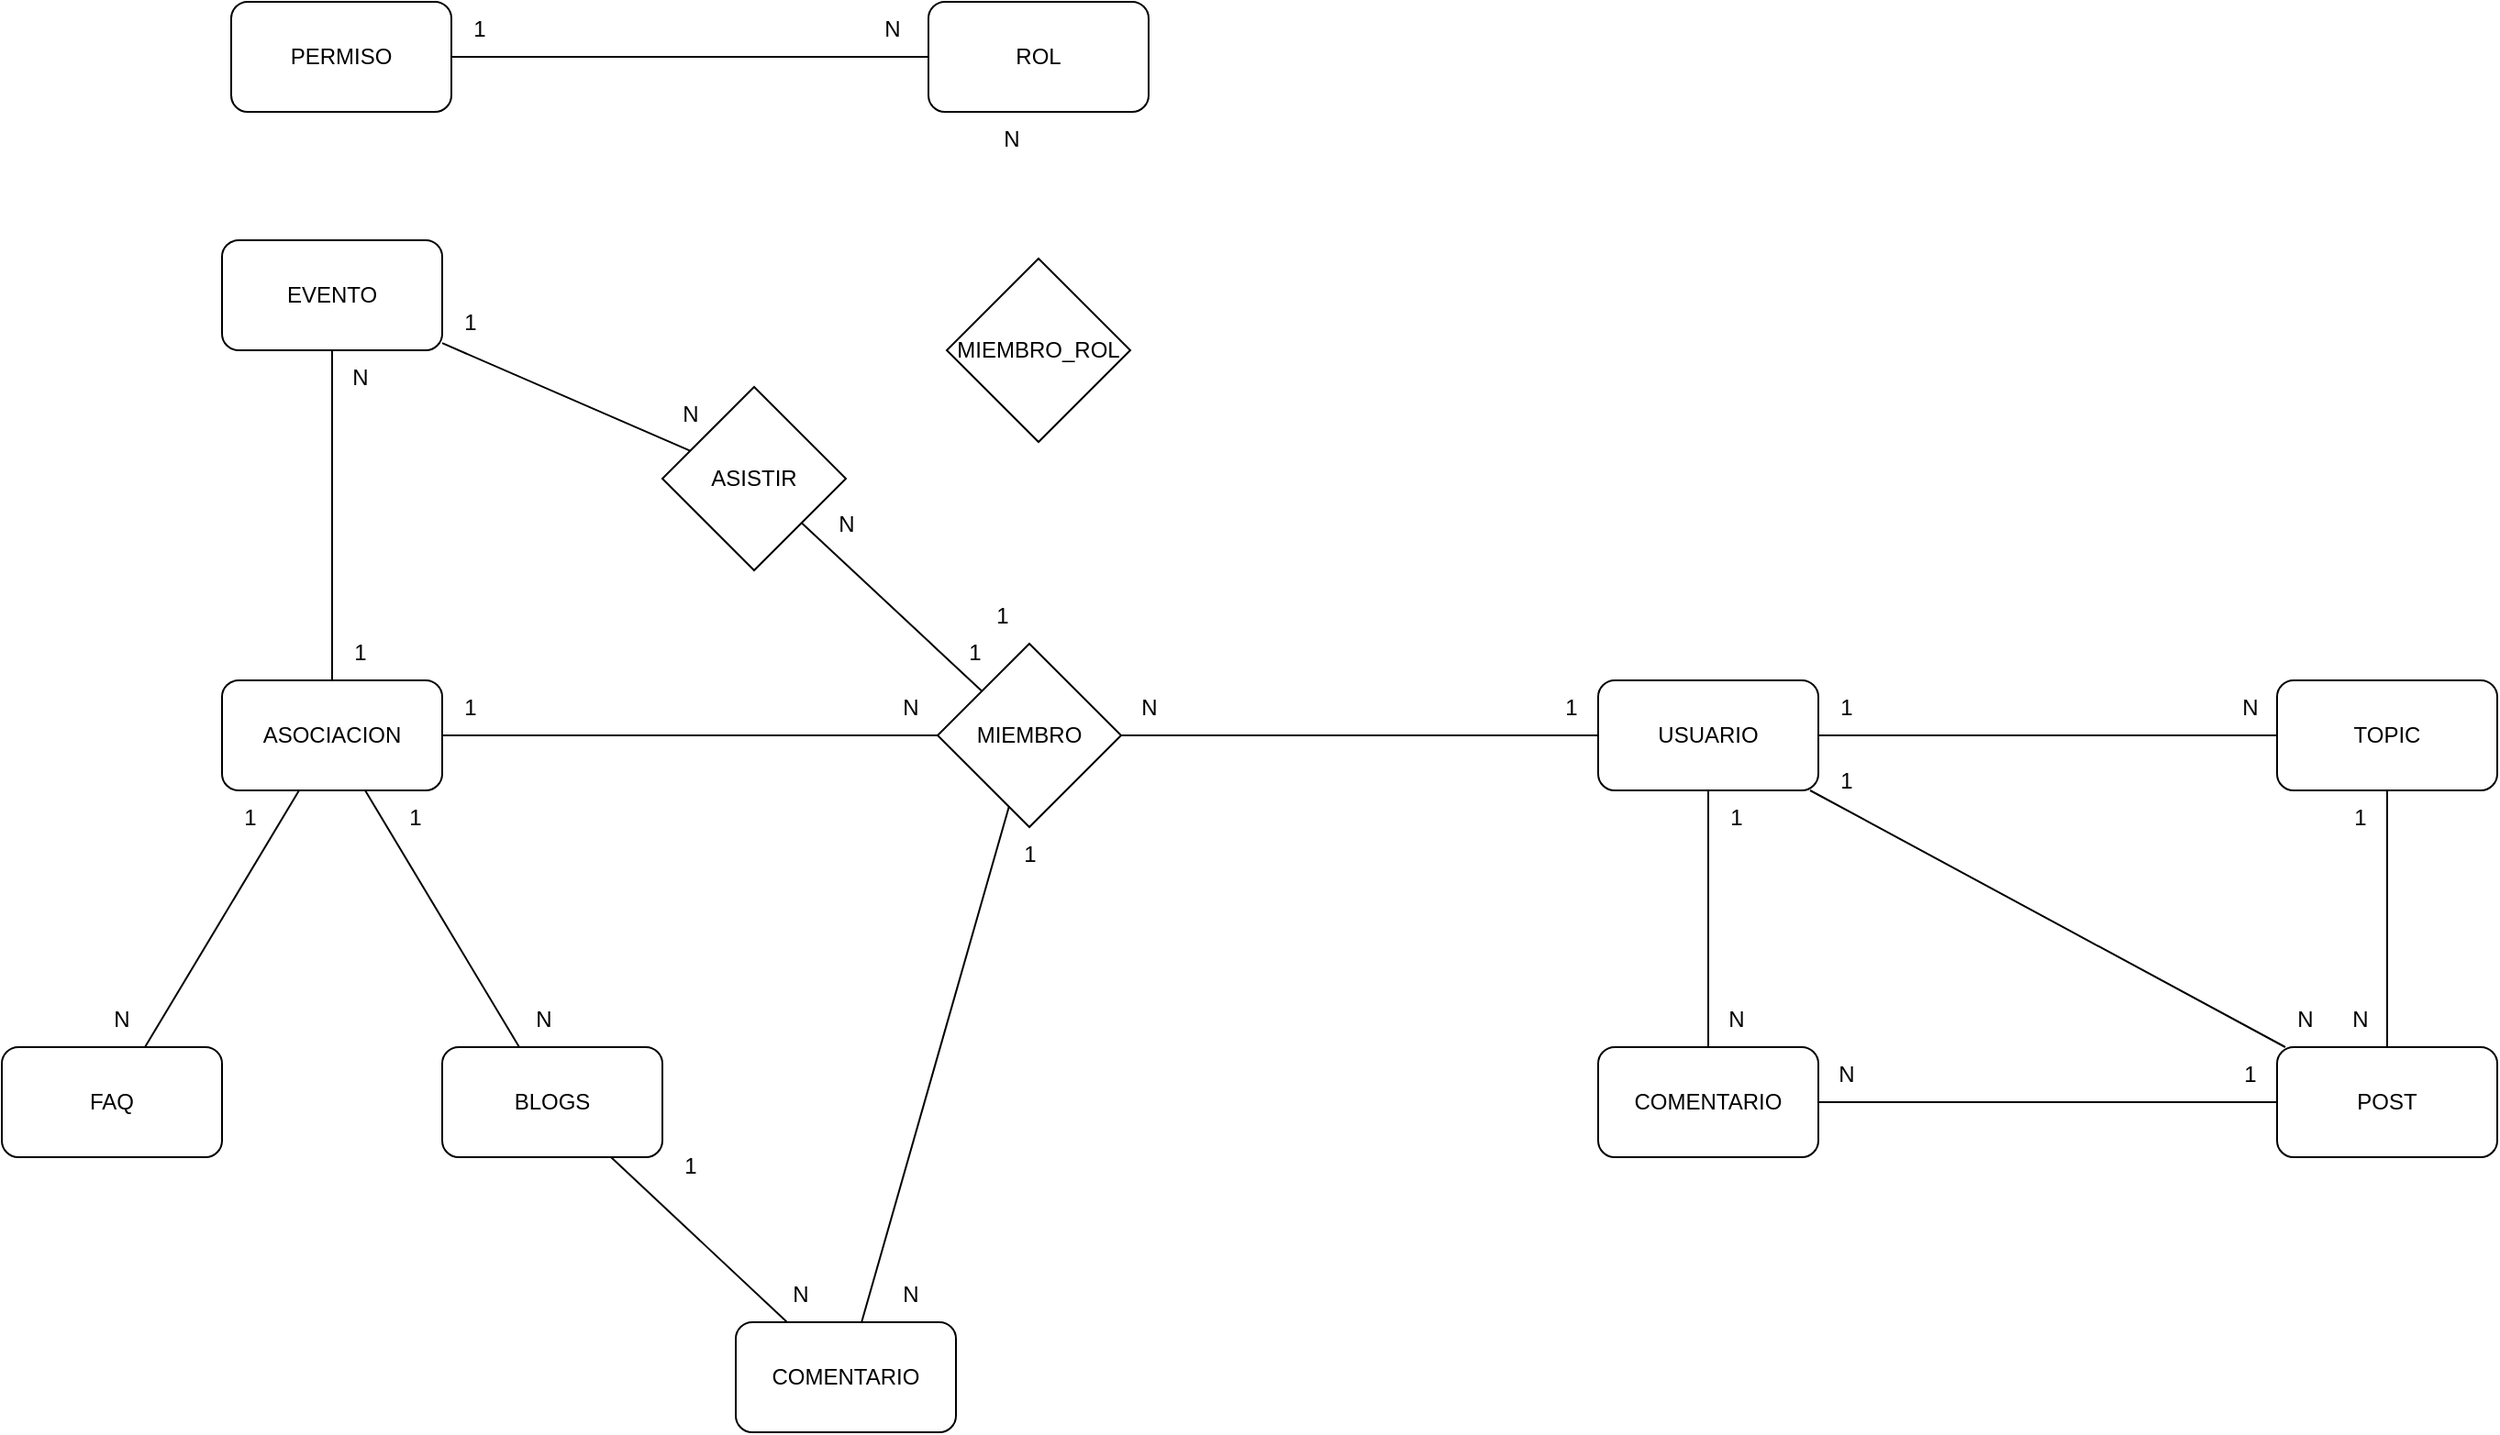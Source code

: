 <mxfile version="24.4.0" type="device">
  <diagram id="R2lEEEUBdFMjLlhIrx00" name="Page-1">
    <mxGraphModel dx="1050" dy="621" grid="1" gridSize="10" guides="1" tooltips="1" connect="1" arrows="1" fold="1" page="1" pageScale="1" pageWidth="3300" pageHeight="4681" math="0" shadow="0" extFonts="Permanent Marker^https://fonts.googleapis.com/css?family=Permanent+Marker">
      <root>
        <mxCell id="0" />
        <mxCell id="1" parent="0" />
        <mxCell id="6TVAVnuaZjavT5ibVuFq-6" style="rounded=0;orthogonalLoop=1;jettySize=auto;html=1;endArrow=none;endFill=0;" parent="1" source="6TVAVnuaZjavT5ibVuFq-1" target="6TVAVnuaZjavT5ibVuFq-71" edge="1">
          <mxGeometry relative="1" as="geometry">
            <mxPoint x="1470" y="2900" as="targetPoint" />
          </mxGeometry>
        </mxCell>
        <mxCell id="6TVAVnuaZjavT5ibVuFq-1" value="ASOCIACION" style="rounded=1;whiteSpace=wrap;html=1;" parent="1" vertex="1">
          <mxGeometry x="1090" y="2870" width="120" height="60" as="geometry" />
        </mxCell>
        <mxCell id="6TVAVnuaZjavT5ibVuFq-2" value="USUARIO" style="rounded=1;whiteSpace=wrap;html=1;" parent="1" vertex="1">
          <mxGeometry x="1840" y="2870" width="120" height="60" as="geometry" />
        </mxCell>
        <mxCell id="6TVAVnuaZjavT5ibVuFq-3" value="FAQ" style="rounded=1;whiteSpace=wrap;html=1;" parent="1" vertex="1">
          <mxGeometry x="970" y="3070" width="120" height="60" as="geometry" />
        </mxCell>
        <mxCell id="6TVAVnuaZjavT5ibVuFq-4" value="BLOGS" style="rounded=1;whiteSpace=wrap;html=1;" parent="1" vertex="1">
          <mxGeometry x="1210" y="3070" width="120" height="60" as="geometry" />
        </mxCell>
        <mxCell id="6TVAVnuaZjavT5ibVuFq-7" style="rounded=0;orthogonalLoop=1;jettySize=auto;html=1;endArrow=none;endFill=0;" parent="1" source="6TVAVnuaZjavT5ibVuFq-2" target="6TVAVnuaZjavT5ibVuFq-71" edge="1">
          <mxGeometry relative="1" as="geometry">
            <mxPoint x="1220" y="2910" as="sourcePoint" />
            <mxPoint x="1590" y="2900" as="targetPoint" />
          </mxGeometry>
        </mxCell>
        <mxCell id="6TVAVnuaZjavT5ibVuFq-9" value="1" style="text;html=1;align=center;verticalAlign=middle;resizable=0;points=[];autosize=1;strokeColor=none;fillColor=none;" parent="1" vertex="1">
          <mxGeometry x="1210" y="2870" width="30" height="30" as="geometry" />
        </mxCell>
        <mxCell id="6TVAVnuaZjavT5ibVuFq-10" value="N" style="text;html=1;align=center;verticalAlign=middle;resizable=0;points=[];autosize=1;strokeColor=none;fillColor=none;" parent="1" vertex="1">
          <mxGeometry x="1450" y="2870" width="30" height="30" as="geometry" />
        </mxCell>
        <mxCell id="6TVAVnuaZjavT5ibVuFq-11" value="N" style="text;html=1;align=center;verticalAlign=middle;resizable=0;points=[];autosize=1;strokeColor=none;fillColor=none;" parent="1" vertex="1">
          <mxGeometry x="1580" y="2870" width="30" height="30" as="geometry" />
        </mxCell>
        <mxCell id="6TVAVnuaZjavT5ibVuFq-12" value="1" style="text;html=1;align=center;verticalAlign=middle;resizable=0;points=[];autosize=1;strokeColor=none;fillColor=none;" parent="1" vertex="1">
          <mxGeometry x="1810" y="2870" width="30" height="30" as="geometry" />
        </mxCell>
        <mxCell id="6TVAVnuaZjavT5ibVuFq-13" style="rounded=0;orthogonalLoop=1;jettySize=auto;html=1;endArrow=none;endFill=0;" parent="1" source="6TVAVnuaZjavT5ibVuFq-1" target="6TVAVnuaZjavT5ibVuFq-4" edge="1">
          <mxGeometry relative="1" as="geometry">
            <mxPoint x="1220" y="2910" as="sourcePoint" />
            <mxPoint x="1480" y="2910" as="targetPoint" />
          </mxGeometry>
        </mxCell>
        <mxCell id="6TVAVnuaZjavT5ibVuFq-14" style="rounded=0;orthogonalLoop=1;jettySize=auto;html=1;endArrow=none;endFill=0;" parent="1" source="6TVAVnuaZjavT5ibVuFq-1" target="6TVAVnuaZjavT5ibVuFq-3" edge="1">
          <mxGeometry relative="1" as="geometry">
            <mxPoint x="1050" y="2940" as="sourcePoint" />
            <mxPoint x="1176" y="3080" as="targetPoint" />
          </mxGeometry>
        </mxCell>
        <mxCell id="6TVAVnuaZjavT5ibVuFq-15" value="1" style="text;html=1;align=center;verticalAlign=middle;resizable=0;points=[];autosize=1;strokeColor=none;fillColor=none;" parent="1" vertex="1">
          <mxGeometry x="1180" y="2930" width="30" height="30" as="geometry" />
        </mxCell>
        <mxCell id="6TVAVnuaZjavT5ibVuFq-16" value="1" style="text;html=1;align=center;verticalAlign=middle;resizable=0;points=[];autosize=1;strokeColor=none;fillColor=none;" parent="1" vertex="1">
          <mxGeometry x="1090" y="2930" width="30" height="30" as="geometry" />
        </mxCell>
        <mxCell id="6TVAVnuaZjavT5ibVuFq-17" value="N" style="text;html=1;align=center;verticalAlign=middle;resizable=0;points=[];autosize=1;strokeColor=none;fillColor=none;" parent="1" vertex="1">
          <mxGeometry x="1250" y="3040" width="30" height="30" as="geometry" />
        </mxCell>
        <mxCell id="6TVAVnuaZjavT5ibVuFq-18" value="N" style="text;html=1;align=center;verticalAlign=middle;resizable=0;points=[];autosize=1;strokeColor=none;fillColor=none;" parent="1" vertex="1">
          <mxGeometry x="1020" y="3040" width="30" height="30" as="geometry" />
        </mxCell>
        <mxCell id="6TVAVnuaZjavT5ibVuFq-19" value="ROL" style="rounded=1;whiteSpace=wrap;html=1;" parent="1" vertex="1">
          <mxGeometry x="1475" y="2500" width="120" height="60" as="geometry" />
        </mxCell>
        <mxCell id="6TVAVnuaZjavT5ibVuFq-20" value="PERMISO" style="rounded=1;whiteSpace=wrap;html=1;" parent="1" vertex="1">
          <mxGeometry x="1095" y="2500" width="120" height="60" as="geometry" />
        </mxCell>
        <mxCell id="6TVAVnuaZjavT5ibVuFq-21" value="COMENTARIO" style="rounded=1;whiteSpace=wrap;html=1;" parent="1" vertex="1">
          <mxGeometry x="1370" y="3220" width="120" height="60" as="geometry" />
        </mxCell>
        <mxCell id="6TVAVnuaZjavT5ibVuFq-22" style="rounded=0;orthogonalLoop=1;jettySize=auto;html=1;endArrow=none;endFill=0;" parent="1" source="6TVAVnuaZjavT5ibVuFq-4" target="6TVAVnuaZjavT5ibVuFq-21" edge="1">
          <mxGeometry relative="1" as="geometry">
            <mxPoint x="1460" y="3090" as="sourcePoint" />
            <mxPoint x="1544" y="3230" as="targetPoint" />
          </mxGeometry>
        </mxCell>
        <mxCell id="6TVAVnuaZjavT5ibVuFq-23" value="1" style="text;html=1;align=center;verticalAlign=middle;resizable=0;points=[];autosize=1;strokeColor=none;fillColor=none;" parent="1" vertex="1">
          <mxGeometry x="1330" y="3120" width="30" height="30" as="geometry" />
        </mxCell>
        <mxCell id="6TVAVnuaZjavT5ibVuFq-24" value="N" style="text;html=1;align=center;verticalAlign=middle;resizable=0;points=[];autosize=1;strokeColor=none;fillColor=none;" parent="1" vertex="1">
          <mxGeometry x="1390" y="3190" width="30" height="30" as="geometry" />
        </mxCell>
        <mxCell id="6TVAVnuaZjavT5ibVuFq-29" style="rounded=0;orthogonalLoop=1;jettySize=auto;html=1;endArrow=none;endFill=0;" parent="1" source="6TVAVnuaZjavT5ibVuFq-71" target="6TVAVnuaZjavT5ibVuFq-21" edge="1">
          <mxGeometry relative="1" as="geometry">
            <mxPoint x="1521.429" y="2930" as="sourcePoint" />
            <mxPoint x="1580" y="3130" as="targetPoint" />
          </mxGeometry>
        </mxCell>
        <mxCell id="6TVAVnuaZjavT5ibVuFq-30" value="1" style="text;html=1;align=center;verticalAlign=middle;resizable=0;points=[];autosize=1;strokeColor=none;fillColor=none;" parent="1" vertex="1">
          <mxGeometry x="1515" y="2950" width="30" height="30" as="geometry" />
        </mxCell>
        <mxCell id="6TVAVnuaZjavT5ibVuFq-31" value="N" style="text;html=1;align=center;verticalAlign=middle;resizable=0;points=[];autosize=1;strokeColor=none;fillColor=none;" parent="1" vertex="1">
          <mxGeometry x="1450" y="3190" width="30" height="30" as="geometry" />
        </mxCell>
        <mxCell id="6TVAVnuaZjavT5ibVuFq-32" value="TOPIC" style="rounded=1;whiteSpace=wrap;html=1;" parent="1" vertex="1">
          <mxGeometry x="2210" y="2870" width="120" height="60" as="geometry" />
        </mxCell>
        <mxCell id="6TVAVnuaZjavT5ibVuFq-40" value="POST" style="rounded=1;whiteSpace=wrap;html=1;" parent="1" vertex="1">
          <mxGeometry x="2210" y="3070" width="120" height="60" as="geometry" />
        </mxCell>
        <mxCell id="6TVAVnuaZjavT5ibVuFq-41" value="COMENTARIO" style="rounded=1;whiteSpace=wrap;html=1;" parent="1" vertex="1">
          <mxGeometry x="1840" y="3070" width="120" height="60" as="geometry" />
        </mxCell>
        <mxCell id="6TVAVnuaZjavT5ibVuFq-43" style="rounded=0;orthogonalLoop=1;jettySize=auto;html=1;endArrow=none;endFill=0;" parent="1" source="6TVAVnuaZjavT5ibVuFq-32" target="6TVAVnuaZjavT5ibVuFq-40" edge="1">
          <mxGeometry relative="1" as="geometry">
            <mxPoint x="2220" y="2910" as="sourcePoint" />
            <mxPoint x="2030" y="2910" as="targetPoint" />
          </mxGeometry>
        </mxCell>
        <mxCell id="6TVAVnuaZjavT5ibVuFq-44" style="rounded=0;orthogonalLoop=1;jettySize=auto;html=1;endArrow=none;endFill=0;" parent="1" source="6TVAVnuaZjavT5ibVuFq-40" target="6TVAVnuaZjavT5ibVuFq-41" edge="1">
          <mxGeometry relative="1" as="geometry">
            <mxPoint x="2144" y="3010" as="sourcePoint" />
            <mxPoint x="2130" y="3130" as="targetPoint" />
          </mxGeometry>
        </mxCell>
        <mxCell id="6TVAVnuaZjavT5ibVuFq-45" style="rounded=0;orthogonalLoop=1;jettySize=auto;html=1;endArrow=none;endFill=0;" parent="1" source="6TVAVnuaZjavT5ibVuFq-32" target="6TVAVnuaZjavT5ibVuFq-2" edge="1">
          <mxGeometry relative="1" as="geometry">
            <mxPoint x="2240" y="2780" as="sourcePoint" />
            <mxPoint x="1990" y="2780" as="targetPoint" />
          </mxGeometry>
        </mxCell>
        <mxCell id="6TVAVnuaZjavT5ibVuFq-46" value="1" style="text;html=1;align=center;verticalAlign=middle;resizable=0;points=[];autosize=1;strokeColor=none;fillColor=none;" parent="1" vertex="1">
          <mxGeometry x="1960" y="2870" width="30" height="30" as="geometry" />
        </mxCell>
        <mxCell id="6TVAVnuaZjavT5ibVuFq-47" value="N" style="text;html=1;align=center;verticalAlign=middle;resizable=0;points=[];autosize=1;strokeColor=none;fillColor=none;" parent="1" vertex="1">
          <mxGeometry x="2180" y="2870" width="30" height="30" as="geometry" />
        </mxCell>
        <mxCell id="6TVAVnuaZjavT5ibVuFq-48" value="1" style="text;html=1;align=center;verticalAlign=middle;resizable=0;points=[];autosize=1;strokeColor=none;fillColor=none;" parent="1" vertex="1">
          <mxGeometry x="2240" y="2930" width="30" height="30" as="geometry" />
        </mxCell>
        <mxCell id="6TVAVnuaZjavT5ibVuFq-49" value="N" style="text;html=1;align=center;verticalAlign=middle;resizable=0;points=[];autosize=1;strokeColor=none;fillColor=none;" parent="1" vertex="1">
          <mxGeometry x="2240" y="3040" width="30" height="30" as="geometry" />
        </mxCell>
        <mxCell id="6TVAVnuaZjavT5ibVuFq-50" value="1" style="text;html=1;align=center;verticalAlign=middle;resizable=0;points=[];autosize=1;strokeColor=none;fillColor=none;" parent="1" vertex="1">
          <mxGeometry x="2180" y="3070" width="30" height="30" as="geometry" />
        </mxCell>
        <mxCell id="6TVAVnuaZjavT5ibVuFq-51" value="N" style="text;html=1;align=center;verticalAlign=middle;resizable=0;points=[];autosize=1;strokeColor=none;fillColor=none;" parent="1" vertex="1">
          <mxGeometry x="1960" y="3070" width="30" height="30" as="geometry" />
        </mxCell>
        <mxCell id="6TVAVnuaZjavT5ibVuFq-52" style="rounded=0;orthogonalLoop=1;jettySize=auto;html=1;endArrow=none;endFill=0;" parent="1" source="6TVAVnuaZjavT5ibVuFq-41" target="6TVAVnuaZjavT5ibVuFq-2" edge="1">
          <mxGeometry relative="1" as="geometry">
            <mxPoint x="2100" y="3000" as="sourcePoint" />
            <mxPoint x="1850" y="3000" as="targetPoint" />
          </mxGeometry>
        </mxCell>
        <mxCell id="6TVAVnuaZjavT5ibVuFq-53" value="1" style="text;html=1;align=center;verticalAlign=middle;resizable=0;points=[];autosize=1;strokeColor=none;fillColor=none;" parent="1" vertex="1">
          <mxGeometry x="1900" y="2930" width="30" height="30" as="geometry" />
        </mxCell>
        <mxCell id="6TVAVnuaZjavT5ibVuFq-54" value="N" style="text;html=1;align=center;verticalAlign=middle;resizable=0;points=[];autosize=1;strokeColor=none;fillColor=none;" parent="1" vertex="1">
          <mxGeometry x="1900" y="3040" width="30" height="30" as="geometry" />
        </mxCell>
        <mxCell id="6TVAVnuaZjavT5ibVuFq-55" style="rounded=0;orthogonalLoop=1;jettySize=auto;html=1;endArrow=none;endFill=0;" parent="1" source="6TVAVnuaZjavT5ibVuFq-40" target="6TVAVnuaZjavT5ibVuFq-2" edge="1">
          <mxGeometry relative="1" as="geometry">
            <mxPoint x="2210" y="2980" as="sourcePoint" />
            <mxPoint x="1960" y="2980" as="targetPoint" />
          </mxGeometry>
        </mxCell>
        <mxCell id="6TVAVnuaZjavT5ibVuFq-56" value="1" style="text;html=1;align=center;verticalAlign=middle;resizable=0;points=[];autosize=1;strokeColor=none;fillColor=none;" parent="1" vertex="1">
          <mxGeometry x="1960" y="2910" width="30" height="30" as="geometry" />
        </mxCell>
        <mxCell id="6TVAVnuaZjavT5ibVuFq-57" value="N" style="text;html=1;align=center;verticalAlign=middle;resizable=0;points=[];autosize=1;strokeColor=none;fillColor=none;" parent="1" vertex="1">
          <mxGeometry x="2210" y="3040" width="30" height="30" as="geometry" />
        </mxCell>
        <mxCell id="6TVAVnuaZjavT5ibVuFq-59" style="rounded=0;orthogonalLoop=1;jettySize=auto;html=1;endArrow=none;endFill=0;" parent="1" source="6TVAVnuaZjavT5ibVuFq-19" target="6TVAVnuaZjavT5ibVuFq-20" edge="1">
          <mxGeometry relative="1" as="geometry">
            <mxPoint x="1334.43" y="2500" as="sourcePoint" />
            <mxPoint x="1334.43" y="2630" as="targetPoint" />
          </mxGeometry>
        </mxCell>
        <mxCell id="6TVAVnuaZjavT5ibVuFq-60" value="1" style="text;html=1;align=center;verticalAlign=middle;resizable=0;points=[];autosize=1;strokeColor=none;fillColor=none;" parent="1" vertex="1">
          <mxGeometry x="1500" y="2820" width="30" height="30" as="geometry" />
        </mxCell>
        <mxCell id="6TVAVnuaZjavT5ibVuFq-61" value="N" style="text;html=1;align=center;verticalAlign=middle;resizable=0;points=[];autosize=1;strokeColor=none;fillColor=none;" parent="1" vertex="1">
          <mxGeometry x="1505" y="2560" width="30" height="30" as="geometry" />
        </mxCell>
        <mxCell id="6TVAVnuaZjavT5ibVuFq-62" value="1" style="text;html=1;align=center;verticalAlign=middle;resizable=0;points=[];autosize=1;strokeColor=none;fillColor=none;" parent="1" vertex="1">
          <mxGeometry x="1215" y="2500" width="30" height="30" as="geometry" />
        </mxCell>
        <mxCell id="6TVAVnuaZjavT5ibVuFq-63" value="N" style="text;html=1;align=center;verticalAlign=middle;resizable=0;points=[];autosize=1;strokeColor=none;fillColor=none;" parent="1" vertex="1">
          <mxGeometry x="1440" y="2500" width="30" height="30" as="geometry" />
        </mxCell>
        <mxCell id="6TVAVnuaZjavT5ibVuFq-66" value="EVENTO" style="rounded=1;whiteSpace=wrap;html=1;" parent="1" vertex="1">
          <mxGeometry x="1090" y="2630" width="120" height="60" as="geometry" />
        </mxCell>
        <mxCell id="6TVAVnuaZjavT5ibVuFq-67" style="rounded=0;orthogonalLoop=1;jettySize=auto;html=1;endArrow=none;endFill=0;" parent="1" source="6TVAVnuaZjavT5ibVuFq-1" target="6TVAVnuaZjavT5ibVuFq-66" edge="1">
          <mxGeometry relative="1" as="geometry">
            <mxPoint x="970" y="2890" as="sourcePoint" />
            <mxPoint x="886" y="3030" as="targetPoint" />
          </mxGeometry>
        </mxCell>
        <mxCell id="6TVAVnuaZjavT5ibVuFq-68" value="1" style="text;html=1;align=center;verticalAlign=middle;resizable=0;points=[];autosize=1;strokeColor=none;fillColor=none;" parent="1" vertex="1">
          <mxGeometry x="1150" y="2840" width="30" height="30" as="geometry" />
        </mxCell>
        <mxCell id="6TVAVnuaZjavT5ibVuFq-69" value="N" style="text;html=1;align=center;verticalAlign=middle;resizable=0;points=[];autosize=1;strokeColor=none;fillColor=none;" parent="1" vertex="1">
          <mxGeometry x="1150" y="2690" width="30" height="30" as="geometry" />
        </mxCell>
        <mxCell id="6TVAVnuaZjavT5ibVuFq-71" value="MIEMBRO" style="rhombus;whiteSpace=wrap;html=1;" parent="1" vertex="1">
          <mxGeometry x="1480" y="2850" width="100" height="100" as="geometry" />
        </mxCell>
        <mxCell id="6TVAVnuaZjavT5ibVuFq-72" value="ASISTIR" style="rhombus;whiteSpace=wrap;html=1;" parent="1" vertex="1">
          <mxGeometry x="1330" y="2710" width="100" height="100" as="geometry" />
        </mxCell>
        <mxCell id="6TVAVnuaZjavT5ibVuFq-73" style="rounded=0;orthogonalLoop=1;jettySize=auto;html=1;endArrow=none;endFill=0;" parent="1" source="6TVAVnuaZjavT5ibVuFq-72" target="6TVAVnuaZjavT5ibVuFq-66" edge="1">
          <mxGeometry relative="1" as="geometry">
            <mxPoint x="1269.71" y="2795" as="sourcePoint" />
            <mxPoint x="1269.71" y="2615" as="targetPoint" />
          </mxGeometry>
        </mxCell>
        <mxCell id="6TVAVnuaZjavT5ibVuFq-74" style="rounded=0;orthogonalLoop=1;jettySize=auto;html=1;endArrow=none;endFill=0;" parent="1" source="6TVAVnuaZjavT5ibVuFq-71" target="6TVAVnuaZjavT5ibVuFq-72" edge="1">
          <mxGeometry relative="1" as="geometry">
            <mxPoint x="1355" y="2755" as="sourcePoint" />
            <mxPoint x="1220" y="2696" as="targetPoint" />
          </mxGeometry>
        </mxCell>
        <mxCell id="6TVAVnuaZjavT5ibVuFq-75" value="1" style="text;html=1;align=center;verticalAlign=middle;resizable=0;points=[];autosize=1;strokeColor=none;fillColor=none;" parent="1" vertex="1">
          <mxGeometry x="1210" y="2660" width="30" height="30" as="geometry" />
        </mxCell>
        <mxCell id="6TVAVnuaZjavT5ibVuFq-76" value="N" style="text;html=1;align=center;verticalAlign=middle;resizable=0;points=[];autosize=1;strokeColor=none;fillColor=none;" parent="1" vertex="1">
          <mxGeometry x="1330" y="2710" width="30" height="30" as="geometry" />
        </mxCell>
        <mxCell id="6TVAVnuaZjavT5ibVuFq-77" value="N" style="text;html=1;align=center;verticalAlign=middle;resizable=0;points=[];autosize=1;strokeColor=none;fillColor=none;" parent="1" vertex="1">
          <mxGeometry x="1415" y="2770" width="30" height="30" as="geometry" />
        </mxCell>
        <mxCell id="6TVAVnuaZjavT5ibVuFq-78" value="1" style="text;html=1;align=center;verticalAlign=middle;resizable=0;points=[];autosize=1;strokeColor=none;fillColor=none;" parent="1" vertex="1">
          <mxGeometry x="1485" y="2840" width="30" height="30" as="geometry" />
        </mxCell>
        <mxCell id="3CW6DmZ7XzqeSMqKbyhW-1" value="MIEMBRO_ROL" style="rhombus;whiteSpace=wrap;html=1;" parent="1" vertex="1">
          <mxGeometry x="1485" y="2640" width="100" height="100" as="geometry" />
        </mxCell>
      </root>
    </mxGraphModel>
  </diagram>
</mxfile>
